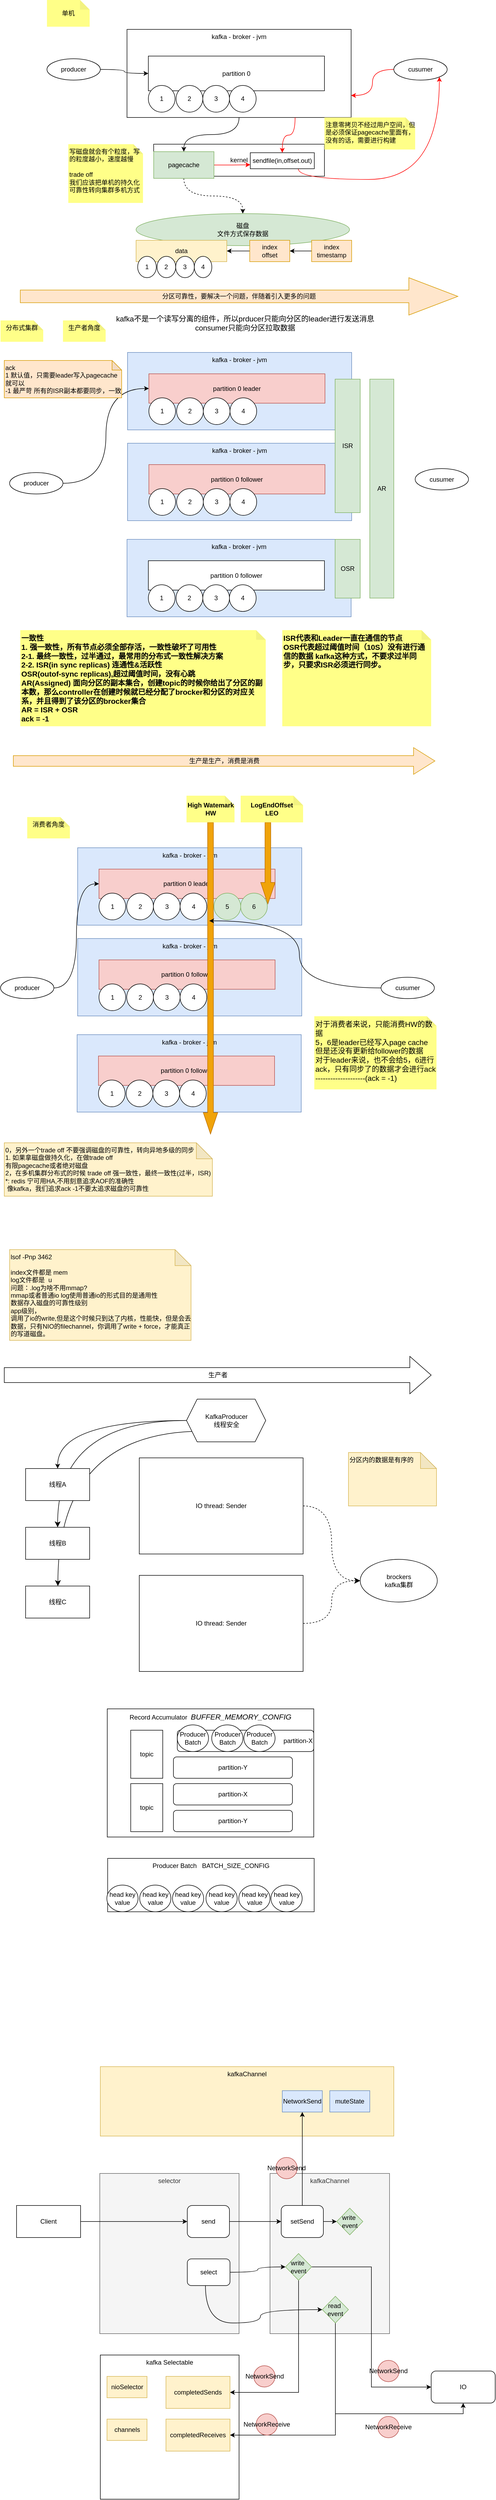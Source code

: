 <mxfile version="24.5.5" type="github">
  <diagram name="第 1 页" id="PkiXDes5N5bRzUGDbgQO">
    <mxGraphModel dx="934" dy="494" grid="1" gridSize="10" guides="1" tooltips="1" connect="1" arrows="1" fold="1" page="1" pageScale="1" pageWidth="827" pageHeight="1169" math="0" shadow="0">
      <root>
        <mxCell id="0" />
        <mxCell id="1" parent="0" />
        <mxCell id="vwyWo56KM6DLtkNVk9hy-18" value="kafka Selectable" style="rounded=0;whiteSpace=wrap;html=1;align=center;verticalAlign=top;horizontal=1;" vertex="1" parent="1">
          <mxGeometry x="200" y="4450" width="260" height="270" as="geometry" />
        </mxCell>
        <mxCell id="vwyWo56KM6DLtkNVk9hy-11" value="kafkaChannel" style="rounded=0;whiteSpace=wrap;html=1;fillColor=#f5f5f5;fontColor=#333333;strokeColor=#666666;verticalAlign=top;" vertex="1" parent="1">
          <mxGeometry x="518" y="4110" width="224" height="300" as="geometry" />
        </mxCell>
        <mxCell id="vwyWo56KM6DLtkNVk9hy-10" value="selector" style="rounded=0;whiteSpace=wrap;html=1;align=center;verticalAlign=top;fillColor=#f5f5f5;fontColor=#333333;strokeColor=#666666;" vertex="1" parent="1">
          <mxGeometry x="199" y="4110" width="261" height="300" as="geometry" />
        </mxCell>
        <mxCell id="Z7uTY06q8HQg-axiRB6t-1" value="单机" style="shape=note;whiteSpace=wrap;html=1;backgroundOutline=1;darkOpacity=0.05;fillColor=#ffff88;strokeColor=none;horizontal=1;align=center;verticalAlign=middle;size=18;" parent="1" vertex="1">
          <mxGeometry x="100" y="40" width="80" height="50" as="geometry" />
        </mxCell>
        <mxCell id="Z7uTY06q8HQg-axiRB6t-2" value="producer" style="ellipse;whiteSpace=wrap;html=1;" parent="1" vertex="1">
          <mxGeometry x="100" y="150" width="100" height="40" as="geometry" />
        </mxCell>
        <mxCell id="Z7uTY06q8HQg-axiRB6t-3" value="kafka - broker - jvm" style="rounded=0;whiteSpace=wrap;html=1;align=center;verticalAlign=top;" parent="1" vertex="1">
          <mxGeometry x="250" y="95" width="420" height="165" as="geometry" />
        </mxCell>
        <mxCell id="Z7uTY06q8HQg-axiRB6t-4" value="partition 0" style="rounded=0;whiteSpace=wrap;html=1;align=center;verticalAlign=middle;" parent="1" vertex="1">
          <mxGeometry x="290" y="145" width="330" height="65" as="geometry" />
        </mxCell>
        <mxCell id="Z7uTY06q8HQg-axiRB6t-35" style="edgeStyle=orthogonalEdgeStyle;curved=1;rounded=0;orthogonalLoop=1;jettySize=auto;html=1;entryX=1;entryY=0.75;entryDx=0;entryDy=0;strokeColor=#FF0000;" parent="1" source="Z7uTY06q8HQg-axiRB6t-5" target="Z7uTY06q8HQg-axiRB6t-3" edge="1">
          <mxGeometry relative="1" as="geometry" />
        </mxCell>
        <mxCell id="Z7uTY06q8HQg-axiRB6t-5" value="cusumer" style="ellipse;whiteSpace=wrap;html=1;" parent="1" vertex="1">
          <mxGeometry x="750" y="150" width="100" height="40" as="geometry" />
        </mxCell>
        <mxCell id="Z7uTY06q8HQg-axiRB6t-7" value="kernel" style="rounded=0;whiteSpace=wrap;html=1;align=center;verticalAlign=middle;" parent="1" vertex="1">
          <mxGeometry x="300" y="310" width="320" height="60" as="geometry" />
        </mxCell>
        <mxCell id="Z7uTY06q8HQg-axiRB6t-8" value="1" style="ellipse;whiteSpace=wrap;html=1;" parent="1" vertex="1">
          <mxGeometry x="290" y="200" width="50" height="50" as="geometry" />
        </mxCell>
        <mxCell id="Z7uTY06q8HQg-axiRB6t-9" value="2" style="ellipse;whiteSpace=wrap;html=1;" parent="1" vertex="1">
          <mxGeometry x="342" y="200" width="50" height="50" as="geometry" />
        </mxCell>
        <mxCell id="Z7uTY06q8HQg-axiRB6t-10" value="3" style="ellipse;whiteSpace=wrap;html=1;" parent="1" vertex="1">
          <mxGeometry x="392" y="200" width="50" height="50" as="geometry" />
        </mxCell>
        <mxCell id="Z7uTY06q8HQg-axiRB6t-11" value="4" style="ellipse;whiteSpace=wrap;html=1;" parent="1" vertex="1">
          <mxGeometry x="442" y="200" width="50" height="50" as="geometry" />
        </mxCell>
        <mxCell id="Z7uTY06q8HQg-axiRB6t-16" style="edgeStyle=orthogonalEdgeStyle;curved=1;rounded=0;orthogonalLoop=1;jettySize=auto;html=1;entryX=0.5;entryY=0;entryDx=0;entryDy=0;strokeColor=none;dashed=1;" parent="1" source="Z7uTY06q8HQg-axiRB6t-12" target="Z7uTY06q8HQg-axiRB6t-15" edge="1">
          <mxGeometry relative="1" as="geometry" />
        </mxCell>
        <mxCell id="Z7uTY06q8HQg-axiRB6t-18" style="edgeStyle=orthogonalEdgeStyle;curved=1;rounded=0;orthogonalLoop=1;jettySize=auto;html=1;entryX=0.5;entryY=0;entryDx=0;entryDy=0;dashed=1;" parent="1" source="Z7uTY06q8HQg-axiRB6t-12" target="Z7uTY06q8HQg-axiRB6t-15" edge="1">
          <mxGeometry relative="1" as="geometry" />
        </mxCell>
        <mxCell id="Z7uTY06q8HQg-axiRB6t-33" style="edgeStyle=orthogonalEdgeStyle;curved=0;rounded=1;orthogonalLoop=1;jettySize=auto;html=1;entryX=0;entryY=0.75;entryDx=0;entryDy=0;strokeColor=#FF0000;" parent="1" source="Z7uTY06q8HQg-axiRB6t-12" target="Z7uTY06q8HQg-axiRB6t-32" edge="1">
          <mxGeometry relative="1" as="geometry" />
        </mxCell>
        <mxCell id="Z7uTY06q8HQg-axiRB6t-12" value="pagecache" style="rounded=0;whiteSpace=wrap;html=1;align=center;verticalAlign=middle;fillColor=#d5e8d4;strokeColor=#82b366;" parent="1" vertex="1">
          <mxGeometry x="300" y="324" width="113" height="50" as="geometry" />
        </mxCell>
        <mxCell id="Z7uTY06q8HQg-axiRB6t-13" style="edgeStyle=orthogonalEdgeStyle;rounded=0;orthogonalLoop=1;jettySize=auto;html=1;curved=1;" parent="1" source="Z7uTY06q8HQg-axiRB6t-2" target="Z7uTY06q8HQg-axiRB6t-4" edge="1">
          <mxGeometry relative="1" as="geometry" />
        </mxCell>
        <mxCell id="Z7uTY06q8HQg-axiRB6t-15" value="磁盘&lt;div&gt;文件方式保存数据&lt;/div&gt;" style="ellipse;whiteSpace=wrap;html=1;fillColor=#d5e8d4;strokeColor=#82b366;" parent="1" vertex="1">
          <mxGeometry x="267" y="440" width="400" height="60" as="geometry" />
        </mxCell>
        <mxCell id="Z7uTY06q8HQg-axiRB6t-17" value="写磁盘就会有个粒度，写的粒度越小，速度越慢&lt;div&gt;&lt;br&gt;&lt;/div&gt;&lt;div&gt;trade off&lt;/div&gt;&lt;div&gt;我们应该把单机的持久化可靠性转向集群多机方式&lt;/div&gt;" style="shape=note;whiteSpace=wrap;html=1;backgroundOutline=1;darkOpacity=0.05;fillColor=#ffff88;strokeColor=none;horizontal=1;align=left;verticalAlign=top;size=18;" parent="1" vertex="1">
          <mxGeometry x="140" y="310" width="140" height="110" as="geometry" />
        </mxCell>
        <mxCell id="Z7uTY06q8HQg-axiRB6t-19" value="data" style="rounded=0;whiteSpace=wrap;html=1;align=center;verticalAlign=middle;fillColor=#fff2cc;strokeColor=#d6b656;" parent="1" vertex="1">
          <mxGeometry x="267" y="490" width="170" height="40" as="geometry" />
        </mxCell>
        <mxCell id="Z7uTY06q8HQg-axiRB6t-24" value="" style="group" parent="1" vertex="1" connectable="0">
          <mxGeometry x="270" y="520" width="139" height="40" as="geometry" />
        </mxCell>
        <mxCell id="Z7uTY06q8HQg-axiRB6t-20" value="1" style="ellipse;whiteSpace=wrap;html=1;" parent="Z7uTY06q8HQg-axiRB6t-24" vertex="1">
          <mxGeometry width="34.925" height="40" as="geometry" />
        </mxCell>
        <mxCell id="Z7uTY06q8HQg-axiRB6t-21" value="2" style="ellipse;whiteSpace=wrap;html=1;" parent="Z7uTY06q8HQg-axiRB6t-24" vertex="1">
          <mxGeometry x="36.322" width="34.925" height="40" as="geometry" />
        </mxCell>
        <mxCell id="Z7uTY06q8HQg-axiRB6t-22" value="3" style="ellipse;whiteSpace=wrap;html=1;" parent="Z7uTY06q8HQg-axiRB6t-24" vertex="1">
          <mxGeometry x="71.246" width="34.925" height="40" as="geometry" />
        </mxCell>
        <mxCell id="Z7uTY06q8HQg-axiRB6t-23" value="4" style="ellipse;whiteSpace=wrap;html=1;" parent="Z7uTY06q8HQg-axiRB6t-24" vertex="1">
          <mxGeometry x="106.171" width="32.829" height="40" as="geometry" />
        </mxCell>
        <mxCell id="Z7uTY06q8HQg-axiRB6t-26" style="edgeStyle=orthogonalEdgeStyle;curved=1;rounded=0;orthogonalLoop=1;jettySize=auto;html=1;entryX=1;entryY=0.5;entryDx=0;entryDy=0;" parent="1" source="Z7uTY06q8HQg-axiRB6t-25" target="Z7uTY06q8HQg-axiRB6t-19" edge="1">
          <mxGeometry relative="1" as="geometry" />
        </mxCell>
        <mxCell id="Z7uTY06q8HQg-axiRB6t-25" value="index&lt;div&gt;offset&lt;/div&gt;" style="rounded=0;whiteSpace=wrap;html=1;align=center;verticalAlign=middle;fillColor=#ffe6cc;strokeColor=#d79b00;" parent="1" vertex="1">
          <mxGeometry x="480" y="490" width="75" height="40" as="geometry" />
        </mxCell>
        <mxCell id="Z7uTY06q8HQg-axiRB6t-28" value="" style="edgeStyle=orthogonalEdgeStyle;curved=1;rounded=0;orthogonalLoop=1;jettySize=auto;html=1;" parent="1" source="Z7uTY06q8HQg-axiRB6t-27" target="Z7uTY06q8HQg-axiRB6t-25" edge="1">
          <mxGeometry relative="1" as="geometry" />
        </mxCell>
        <mxCell id="Z7uTY06q8HQg-axiRB6t-27" value="index&lt;div&gt;timestamp&lt;/div&gt;" style="rounded=0;whiteSpace=wrap;html=1;align=center;verticalAlign=middle;fillColor=#ffe6cc;strokeColor=#d79b00;" parent="1" vertex="1">
          <mxGeometry x="596" y="490" width="75" height="40" as="geometry" />
        </mxCell>
        <mxCell id="Z7uTY06q8HQg-axiRB6t-34" style="edgeStyle=orthogonalEdgeStyle;curved=1;rounded=0;orthogonalLoop=1;jettySize=auto;html=1;entryX=1;entryY=1;entryDx=0;entryDy=0;exitX=0.75;exitY=1;exitDx=0;exitDy=0;strokeColor=#FF0000;strokeWidth=1;" parent="1" source="Z7uTY06q8HQg-axiRB6t-32" target="Z7uTY06q8HQg-axiRB6t-5" edge="1">
          <mxGeometry relative="1" as="geometry">
            <mxPoint x="610" y="405.86" as="sourcePoint" />
            <mxPoint x="844.355" y="235.002" as="targetPoint" />
          </mxGeometry>
        </mxCell>
        <mxCell id="Z7uTY06q8HQg-axiRB6t-32" value="sendfile(in,offset.out)" style="rounded=0;whiteSpace=wrap;html=1;" parent="1" vertex="1">
          <mxGeometry x="481" y="326" width="120" height="30" as="geometry" />
        </mxCell>
        <mxCell id="Z7uTY06q8HQg-axiRB6t-14" style="edgeStyle=orthogonalEdgeStyle;curved=1;rounded=0;orthogonalLoop=1;jettySize=auto;html=1;entryX=0.5;entryY=0;entryDx=0;entryDy=0;" parent="1" source="Z7uTY06q8HQg-axiRB6t-3" target="Z7uTY06q8HQg-axiRB6t-12" edge="1">
          <mxGeometry relative="1" as="geometry" />
        </mxCell>
        <mxCell id="Z7uTY06q8HQg-axiRB6t-36" style="edgeStyle=orthogonalEdgeStyle;curved=1;rounded=0;orthogonalLoop=1;jettySize=auto;html=1;exitX=0.75;exitY=1;exitDx=0;exitDy=0;entryX=0.5;entryY=0;entryDx=0;entryDy=0;strokeColor=#FF0000;" parent="1" source="Z7uTY06q8HQg-axiRB6t-3" target="Z7uTY06q8HQg-axiRB6t-32" edge="1">
          <mxGeometry relative="1" as="geometry" />
        </mxCell>
        <mxCell id="Z7uTY06q8HQg-axiRB6t-37" value="注意零拷贝不经过用户空间，但是必须保证pagecache里面有，没有的话，需要进行构建" style="shape=note;whiteSpace=wrap;html=1;backgroundOutline=1;darkOpacity=0.05;fillColor=#ffff88;strokeColor=none;horizontal=1;align=left;verticalAlign=top;size=18;" parent="1" vertex="1">
          <mxGeometry x="620" y="260" width="170" height="60" as="geometry" />
        </mxCell>
        <mxCell id="Z7uTY06q8HQg-axiRB6t-42" value="分区可靠性，要解决一个问题，伴随着引入更多的问题" style="shape=singleArrow;whiteSpace=wrap;html=1;arrowWidth=0.339;arrowSize=0.112;fillColor=#ffe6cc;strokeColor=#d79b00;" parent="1" vertex="1">
          <mxGeometry x="50" y="560" width="820" height="70" as="geometry" />
        </mxCell>
        <mxCell id="Z7uTY06q8HQg-axiRB6t-43" value="producer" style="ellipse;whiteSpace=wrap;html=1;" parent="1" vertex="1">
          <mxGeometry x="30" y="925" width="100" height="40" as="geometry" />
        </mxCell>
        <mxCell id="Z7uTY06q8HQg-axiRB6t-44" value="kafka - broker - jvm" style="rounded=0;whiteSpace=wrap;html=1;align=center;verticalAlign=top;fillColor=#dae8fc;strokeColor=#6c8ebf;" parent="1" vertex="1">
          <mxGeometry x="251" y="700" width="420" height="145" as="geometry" />
        </mxCell>
        <mxCell id="Z7uTY06q8HQg-axiRB6t-45" value="partition 0 leader" style="rounded=0;whiteSpace=wrap;html=1;align=center;verticalAlign=middle;fillColor=#f8cecc;strokeColor=#b85450;" parent="1" vertex="1">
          <mxGeometry x="291" y="740" width="330" height="55" as="geometry" />
        </mxCell>
        <mxCell id="Z7uTY06q8HQg-axiRB6t-46" value="1" style="ellipse;whiteSpace=wrap;html=1;" parent="1" vertex="1">
          <mxGeometry x="291" y="785" width="50" height="50" as="geometry" />
        </mxCell>
        <mxCell id="Z7uTY06q8HQg-axiRB6t-47" value="2" style="ellipse;whiteSpace=wrap;html=1;" parent="1" vertex="1">
          <mxGeometry x="343" y="785" width="50" height="50" as="geometry" />
        </mxCell>
        <mxCell id="Z7uTY06q8HQg-axiRB6t-48" value="3" style="ellipse;whiteSpace=wrap;html=1;" parent="1" vertex="1">
          <mxGeometry x="393" y="785" width="50" height="50" as="geometry" />
        </mxCell>
        <mxCell id="Z7uTY06q8HQg-axiRB6t-49" value="4" style="ellipse;whiteSpace=wrap;html=1;" parent="1" vertex="1">
          <mxGeometry x="443" y="785" width="50" height="50" as="geometry" />
        </mxCell>
        <mxCell id="Z7uTY06q8HQg-axiRB6t-50" value="生产者角度" style="shape=note;whiteSpace=wrap;html=1;backgroundOutline=1;darkOpacity=0.05;fillColor=#ffff88;strokeColor=none;horizontal=1;align=center;verticalAlign=top;size=18;" parent="1" vertex="1">
          <mxGeometry x="130" y="640" width="80" height="40" as="geometry" />
        </mxCell>
        <mxCell id="Z7uTY06q8HQg-axiRB6t-51" value="kafka不是一个读写分离的组件，所以prducer只能向分区的leader进行发送消息&lt;div&gt;consumer只能向分区拉取数据&lt;/div&gt;" style="text;html=1;align=center;verticalAlign=middle;resizable=0;points=[];autosize=1;strokeColor=none;fillColor=none;fontSize=14;" parent="1" vertex="1">
          <mxGeometry x="216" y="620" width="510" height="50" as="geometry" />
        </mxCell>
        <mxCell id="Z7uTY06q8HQg-axiRB6t-52" style="edgeStyle=orthogonalEdgeStyle;curved=1;rounded=0;orthogonalLoop=1;jettySize=auto;html=1;entryX=0;entryY=0.5;entryDx=0;entryDy=0;" parent="1" source="Z7uTY06q8HQg-axiRB6t-43" target="Z7uTY06q8HQg-axiRB6t-45" edge="1">
          <mxGeometry relative="1" as="geometry" />
        </mxCell>
        <mxCell id="Z7uTY06q8HQg-axiRB6t-53" value="kafka - broker - jvm" style="rounded=0;whiteSpace=wrap;html=1;align=center;verticalAlign=top;fillColor=#dae8fc;strokeColor=#6c8ebf;" parent="1" vertex="1">
          <mxGeometry x="251" y="870" width="420" height="145" as="geometry" />
        </mxCell>
        <mxCell id="Z7uTY06q8HQg-axiRB6t-54" value="partition 0 follower" style="rounded=0;whiteSpace=wrap;html=1;align=center;verticalAlign=middle;fillColor=#f8cecc;strokeColor=#b85450;" parent="1" vertex="1">
          <mxGeometry x="291" y="910" width="330" height="55" as="geometry" />
        </mxCell>
        <mxCell id="Z7uTY06q8HQg-axiRB6t-55" value="1" style="ellipse;whiteSpace=wrap;html=1;" parent="1" vertex="1">
          <mxGeometry x="291" y="955" width="50" height="50" as="geometry" />
        </mxCell>
        <mxCell id="Z7uTY06q8HQg-axiRB6t-56" value="2" style="ellipse;whiteSpace=wrap;html=1;" parent="1" vertex="1">
          <mxGeometry x="343" y="955" width="50" height="50" as="geometry" />
        </mxCell>
        <mxCell id="Z7uTY06q8HQg-axiRB6t-57" value="3" style="ellipse;whiteSpace=wrap;html=1;" parent="1" vertex="1">
          <mxGeometry x="393" y="955" width="50" height="50" as="geometry" />
        </mxCell>
        <mxCell id="Z7uTY06q8HQg-axiRB6t-58" value="4" style="ellipse;whiteSpace=wrap;html=1;" parent="1" vertex="1">
          <mxGeometry x="443" y="955" width="50" height="50" as="geometry" />
        </mxCell>
        <mxCell id="Z7uTY06q8HQg-axiRB6t-59" value="kafka - broker - jvm" style="rounded=0;whiteSpace=wrap;html=1;align=center;verticalAlign=top;fillColor=#dae8fc;strokeColor=#6c8ebf;" parent="1" vertex="1">
          <mxGeometry x="250" y="1050" width="420" height="145" as="geometry" />
        </mxCell>
        <mxCell id="Z7uTY06q8HQg-axiRB6t-60" value="partition 0 follower" style="rounded=0;whiteSpace=wrap;html=1;align=center;verticalAlign=middle;" parent="1" vertex="1">
          <mxGeometry x="290" y="1090" width="330" height="55" as="geometry" />
        </mxCell>
        <mxCell id="Z7uTY06q8HQg-axiRB6t-61" value="1" style="ellipse;whiteSpace=wrap;html=1;" parent="1" vertex="1">
          <mxGeometry x="290" y="1135" width="50" height="50" as="geometry" />
        </mxCell>
        <mxCell id="Z7uTY06q8HQg-axiRB6t-62" value="2" style="ellipse;whiteSpace=wrap;html=1;" parent="1" vertex="1">
          <mxGeometry x="342" y="1135" width="50" height="50" as="geometry" />
        </mxCell>
        <mxCell id="Z7uTY06q8HQg-axiRB6t-63" value="3" style="ellipse;whiteSpace=wrap;html=1;" parent="1" vertex="1">
          <mxGeometry x="392" y="1135" width="50" height="50" as="geometry" />
        </mxCell>
        <mxCell id="Z7uTY06q8HQg-axiRB6t-64" value="4" style="ellipse;whiteSpace=wrap;html=1;" parent="1" vertex="1">
          <mxGeometry x="442" y="1135" width="50" height="50" as="geometry" />
        </mxCell>
        <mxCell id="Z7uTY06q8HQg-axiRB6t-65" value="cusumer" style="ellipse;whiteSpace=wrap;html=1;" parent="1" vertex="1">
          <mxGeometry x="790" y="917.5" width="100" height="40" as="geometry" />
        </mxCell>
        <mxCell id="Z7uTY06q8HQg-axiRB6t-66" value="一致性&lt;div style=&quot;font-size: 14px;&quot;&gt;1. 强一致性，所有节点必须全部存活，&lt;span style=&quot;background-color: initial; font-size: 14px;&quot;&gt;一致性破坏了可用性&lt;/span&gt;&lt;/div&gt;&lt;div style=&quot;font-size: 14px;&quot;&gt;2-1. 最终一致性，过半通过，最常用的分布式一致性解决方案&lt;/div&gt;&lt;div style=&quot;font-size: 14px;&quot;&gt;2-2. ISR(in sync replicas) 连通性&amp;amp;活跃性&lt;/div&gt;&lt;div style=&quot;font-size: 14px;&quot;&gt;OSR(outof-sync replicas),超过阈值时间，没有心跳&lt;/div&gt;&lt;div style=&quot;font-size: 14px;&quot;&gt;AR(Assigned) 面向分区的副本集合，创建topic的时候你给出了分区的副本数，那么controller在创建时候就已经分配了brocker和分区的对应关系，并且得到了该分区的brocker集合&lt;/div&gt;&lt;div style=&quot;font-size: 14px;&quot;&gt;AR = ISR + OSR&lt;/div&gt;&lt;div style=&quot;font-size: 14px;&quot;&gt;ack = -1&lt;/div&gt;" style="shape=note;whiteSpace=wrap;html=1;backgroundOutline=1;darkOpacity=0.05;fillColor=#ffff88;strokeColor=none;horizontal=1;align=left;verticalAlign=top;size=18;fontStyle=1;fontSize=14;" parent="1" vertex="1">
          <mxGeometry x="50" y="1220" width="460" height="180" as="geometry" />
        </mxCell>
        <mxCell id="Z7uTY06q8HQg-axiRB6t-67" value="ack&amp;nbsp;&lt;div&gt;1 默认值，只需要leader写入pagecache就可以&lt;/div&gt;&lt;div&gt;-1 最严苛 所有的ISR副本都要同步，一致&lt;/div&gt;" style="shape=note;whiteSpace=wrap;html=1;backgroundOutline=1;darkOpacity=0.05;fillColor=#ffe6cc;strokeColor=#d79b00;horizontal=1;align=left;verticalAlign=top;size=18;" parent="1" vertex="1">
          <mxGeometry x="20" y="715" width="220" height="70" as="geometry" />
        </mxCell>
        <mxCell id="034WyvBDw2LTuWk4lug2-1" value="ISR代表和Leader一直在通信的节点&lt;div&gt;OSR代表超过阈值时间（10S）没有进行通信的数据 kafka这种方式，不要求过半同步，只要求ISR必须进行同步。&lt;/div&gt;" style="shape=note;whiteSpace=wrap;html=1;backgroundOutline=1;darkOpacity=0.05;fillColor=#ffff88;strokeColor=none;horizontal=1;align=left;verticalAlign=top;size=18;fontSize=14;fontStyle=1" parent="1" vertex="1">
          <mxGeometry x="541" y="1220" width="279" height="180" as="geometry" />
        </mxCell>
        <mxCell id="034WyvBDw2LTuWk4lug2-2" value="producer" style="ellipse;whiteSpace=wrap;html=1;" parent="1" vertex="1">
          <mxGeometry x="13" y="1870" width="100" height="40" as="geometry" />
        </mxCell>
        <mxCell id="034WyvBDw2LTuWk4lug2-3" value="kafka - broker - jvm" style="rounded=0;whiteSpace=wrap;html=1;align=center;verticalAlign=top;fillColor=#dae8fc;strokeColor=#6c8ebf;" parent="1" vertex="1">
          <mxGeometry x="157.5" y="1627.5" width="420" height="145" as="geometry" />
        </mxCell>
        <mxCell id="034WyvBDw2LTuWk4lug2-4" value="partition 0 leader" style="rounded=0;whiteSpace=wrap;html=1;align=center;verticalAlign=middle;fillColor=#f8cecc;strokeColor=#b85450;" parent="1" vertex="1">
          <mxGeometry x="197.5" y="1667.5" width="330" height="55" as="geometry" />
        </mxCell>
        <mxCell id="034WyvBDw2LTuWk4lug2-5" value="1" style="ellipse;whiteSpace=wrap;html=1;" parent="1" vertex="1">
          <mxGeometry x="197.5" y="1712.5" width="50" height="50" as="geometry" />
        </mxCell>
        <mxCell id="034WyvBDw2LTuWk4lug2-6" value="2" style="ellipse;whiteSpace=wrap;html=1;" parent="1" vertex="1">
          <mxGeometry x="249.5" y="1712.5" width="50" height="50" as="geometry" />
        </mxCell>
        <mxCell id="034WyvBDw2LTuWk4lug2-7" value="3" style="ellipse;whiteSpace=wrap;html=1;" parent="1" vertex="1">
          <mxGeometry x="299.5" y="1712.5" width="50" height="50" as="geometry" />
        </mxCell>
        <mxCell id="034WyvBDw2LTuWk4lug2-8" value="4" style="ellipse;whiteSpace=wrap;html=1;" parent="1" vertex="1">
          <mxGeometry x="349.5" y="1712.5" width="50" height="50" as="geometry" />
        </mxCell>
        <mxCell id="034WyvBDw2LTuWk4lug2-9" value="消费者角度" style="shape=note;whiteSpace=wrap;html=1;backgroundOutline=1;darkOpacity=0.05;fillColor=#ffff88;strokeColor=none;horizontal=1;align=center;verticalAlign=top;size=18;" parent="1" vertex="1">
          <mxGeometry x="63" y="1570" width="80" height="40" as="geometry" />
        </mxCell>
        <mxCell id="034WyvBDw2LTuWk4lug2-10" style="edgeStyle=orthogonalEdgeStyle;curved=1;rounded=0;orthogonalLoop=1;jettySize=auto;html=1;entryX=0;entryY=0.5;entryDx=0;entryDy=0;" parent="1" source="034WyvBDw2LTuWk4lug2-2" target="034WyvBDw2LTuWk4lug2-4" edge="1">
          <mxGeometry relative="1" as="geometry" />
        </mxCell>
        <mxCell id="034WyvBDw2LTuWk4lug2-11" value="kafka - broker - jvm" style="rounded=0;whiteSpace=wrap;html=1;align=center;verticalAlign=top;fillColor=#dae8fc;strokeColor=#6c8ebf;" parent="1" vertex="1">
          <mxGeometry x="157.5" y="1797.5" width="420" height="145" as="geometry" />
        </mxCell>
        <mxCell id="034WyvBDw2LTuWk4lug2-12" value="partition 0 follower" style="rounded=0;whiteSpace=wrap;html=1;align=center;verticalAlign=middle;fillColor=#f8cecc;strokeColor=#b85450;" parent="1" vertex="1">
          <mxGeometry x="197.5" y="1837.5" width="330" height="55" as="geometry" />
        </mxCell>
        <mxCell id="034WyvBDw2LTuWk4lug2-13" value="1" style="ellipse;whiteSpace=wrap;html=1;" parent="1" vertex="1">
          <mxGeometry x="197.5" y="1882.5" width="50" height="50" as="geometry" />
        </mxCell>
        <mxCell id="034WyvBDw2LTuWk4lug2-14" value="2" style="ellipse;whiteSpace=wrap;html=1;" parent="1" vertex="1">
          <mxGeometry x="249.5" y="1882.5" width="50" height="50" as="geometry" />
        </mxCell>
        <mxCell id="034WyvBDw2LTuWk4lug2-15" value="3" style="ellipse;whiteSpace=wrap;html=1;" parent="1" vertex="1">
          <mxGeometry x="299.5" y="1882.5" width="50" height="50" as="geometry" />
        </mxCell>
        <mxCell id="034WyvBDw2LTuWk4lug2-16" value="4" style="ellipse;whiteSpace=wrap;html=1;" parent="1" vertex="1">
          <mxGeometry x="349.5" y="1882.5" width="50" height="50" as="geometry" />
        </mxCell>
        <mxCell id="034WyvBDw2LTuWk4lug2-17" value="kafka - broker - jvm" style="rounded=0;whiteSpace=wrap;html=1;align=center;verticalAlign=top;fillColor=#dae8fc;strokeColor=#6c8ebf;" parent="1" vertex="1">
          <mxGeometry x="156.5" y="1977.5" width="420" height="145" as="geometry" />
        </mxCell>
        <mxCell id="034WyvBDw2LTuWk4lug2-18" value="partition 0 follower" style="rounded=0;whiteSpace=wrap;html=1;align=center;verticalAlign=middle;fillColor=#f8cecc;strokeColor=#b85450;" parent="1" vertex="1">
          <mxGeometry x="196.5" y="2017.5" width="330" height="55" as="geometry" />
        </mxCell>
        <mxCell id="034WyvBDw2LTuWk4lug2-19" value="1" style="ellipse;whiteSpace=wrap;html=1;" parent="1" vertex="1">
          <mxGeometry x="196.5" y="2062.5" width="50" height="50" as="geometry" />
        </mxCell>
        <mxCell id="034WyvBDw2LTuWk4lug2-20" value="2" style="ellipse;whiteSpace=wrap;html=1;" parent="1" vertex="1">
          <mxGeometry x="248.5" y="2062.5" width="50" height="50" as="geometry" />
        </mxCell>
        <mxCell id="034WyvBDw2LTuWk4lug2-21" value="3" style="ellipse;whiteSpace=wrap;html=1;" parent="1" vertex="1">
          <mxGeometry x="298.5" y="2062.5" width="50" height="50" as="geometry" />
        </mxCell>
        <mxCell id="034WyvBDw2LTuWk4lug2-22" value="4" style="ellipse;whiteSpace=wrap;html=1;" parent="1" vertex="1">
          <mxGeometry x="348.5" y="2062.5" width="50" height="50" as="geometry" />
        </mxCell>
        <mxCell id="034WyvBDw2LTuWk4lug2-23" value="cusumer" style="ellipse;whiteSpace=wrap;html=1;" parent="1" vertex="1">
          <mxGeometry x="726" y="1870" width="100" height="40" as="geometry" />
        </mxCell>
        <mxCell id="034WyvBDw2LTuWk4lug2-25" value="AR" style="rounded=0;whiteSpace=wrap;html=1;align=center;verticalAlign=middle;fillColor=#d5e8d4;strokeColor=#82b366;" parent="1" vertex="1">
          <mxGeometry x="705" y="750" width="45" height="410" as="geometry" />
        </mxCell>
        <mxCell id="034WyvBDw2LTuWk4lug2-26" value="ISR" style="rounded=0;whiteSpace=wrap;html=1;align=center;verticalAlign=middle;fillColor=#d5e8d4;strokeColor=#82b366;" parent="1" vertex="1">
          <mxGeometry x="640" y="750" width="47" height="250" as="geometry" />
        </mxCell>
        <mxCell id="034WyvBDw2LTuWk4lug2-27" value="OSR" style="rounded=0;whiteSpace=wrap;html=1;align=center;verticalAlign=middle;fillColor=#d5e8d4;strokeColor=#82b366;" parent="1" vertex="1">
          <mxGeometry x="640" y="1050" width="47" height="110" as="geometry" />
        </mxCell>
        <mxCell id="034WyvBDw2LTuWk4lug2-28" value="分布式集群" style="shape=note;whiteSpace=wrap;html=1;backgroundOutline=1;darkOpacity=0.05;fillColor=#ffff88;strokeColor=none;horizontal=1;align=center;verticalAlign=top;size=18;" parent="1" vertex="1">
          <mxGeometry x="13" y="640" width="80" height="40" as="geometry" />
        </mxCell>
        <mxCell id="034WyvBDw2LTuWk4lug2-29" value="" style="html=1;shadow=0;dashed=0;align=center;verticalAlign=middle;shape=mxgraph.arrows2.arrow;dy=0.6;dx=40;direction=south;notch=0;fillColor=#f0a30a;fontColor=#000000;strokeColor=#BD7000;" parent="1" vertex="1">
          <mxGeometry x="393" y="1580" width="27" height="583.5" as="geometry" />
        </mxCell>
        <mxCell id="034WyvBDw2LTuWk4lug2-30" value="5" style="ellipse;whiteSpace=wrap;html=1;fillColor=#d5e8d4;strokeColor=#82b366;" parent="1" vertex="1">
          <mxGeometry x="413" y="1712.5" width="50" height="50" as="geometry" />
        </mxCell>
        <mxCell id="034WyvBDw2LTuWk4lug2-31" value="6" style="ellipse;whiteSpace=wrap;html=1;fillColor=#d5e8d4;strokeColor=#82b366;" parent="1" vertex="1">
          <mxGeometry x="463" y="1712.5" width="50" height="50" as="geometry" />
        </mxCell>
        <mxCell id="034WyvBDw2LTuWk4lug2-33" value="" style="html=1;shadow=0;dashed=0;align=center;verticalAlign=middle;shape=mxgraph.arrows2.arrow;dy=0.6;dx=40;direction=south;notch=0;fillColor=#f0a30a;fontColor=#000000;strokeColor=#BD7000;" parent="1" vertex="1">
          <mxGeometry x="500.5" y="1580" width="27" height="152.5" as="geometry" />
        </mxCell>
        <mxCell id="034WyvBDw2LTuWk4lug2-36" style="edgeStyle=orthogonalEdgeStyle;rounded=0;orthogonalLoop=1;jettySize=auto;html=1;entryX=0.316;entryY=0.588;entryDx=0;entryDy=0;entryPerimeter=0;curved=1;" parent="1" source="034WyvBDw2LTuWk4lug2-23" target="034WyvBDw2LTuWk4lug2-29" edge="1">
          <mxGeometry relative="1" as="geometry" />
        </mxCell>
        <mxCell id="034WyvBDw2LTuWk4lug2-37" value="High Watemark&lt;div style=&quot;font-size: 12px;&quot;&gt;HW&lt;/div&gt;" style="shape=note;whiteSpace=wrap;html=1;backgroundOutline=1;darkOpacity=0.05;fillColor=#ffff88;strokeColor=none;horizontal=1;align=center;verticalAlign=middle;size=18;fontSize=12;fontStyle=1" parent="1" vertex="1">
          <mxGeometry x="361.5" y="1530" width="90" height="50" as="geometry" />
        </mxCell>
        <mxCell id="034WyvBDw2LTuWk4lug2-38" value="LogEndOffset&lt;div style=&quot;font-size: 12px;&quot;&gt;LEO&lt;/div&gt;" style="shape=note;whiteSpace=wrap;html=1;backgroundOutline=1;darkOpacity=0.05;fillColor=#ffff88;strokeColor=none;horizontal=1;align=center;verticalAlign=middle;size=18;fontSize=12;fontStyle=1" parent="1" vertex="1">
          <mxGeometry x="463" y="1530" width="117" height="50" as="geometry" />
        </mxCell>
        <mxCell id="034WyvBDw2LTuWk4lug2-40" value="对于消费者来说，只能消费HW的数据&lt;div&gt;5，6是leader已经写入page cache 但是还没有更新给follower的数据&lt;/div&gt;&lt;div&gt;对于leader来说，也不会给5，6进行ack，只有同步了的数据才会进行ack --------------------(ack = -1)&lt;/div&gt;" style="shape=note;whiteSpace=wrap;html=1;backgroundOutline=1;darkOpacity=0.05;fillColor=#ffff88;strokeColor=none;horizontal=1;align=left;verticalAlign=top;size=18;fontSize=14;" parent="1" vertex="1">
          <mxGeometry x="601" y="1943" width="229" height="137" as="geometry" />
        </mxCell>
        <mxCell id="034WyvBDw2LTuWk4lug2-41" value="生产是生产，消费是消费" style="html=1;shadow=0;dashed=0;align=center;verticalAlign=middle;shape=mxgraph.arrows2.arrow;dy=0.6;dx=40;notch=0;fillColor=#ffe6cc;strokeColor=#d79b00;" parent="1" vertex="1">
          <mxGeometry x="37" y="1440" width="790" height="50" as="geometry" />
        </mxCell>
        <mxCell id="034WyvBDw2LTuWk4lug2-42" value="0，另外一个trade off 不要强调磁盘的可靠性，转向异地多级的同步&lt;div&gt;1. 如果拿磁盘做持久化，在做trade off&lt;div&gt;有限pagecache或者绝对磁盘&lt;/div&gt;&lt;div&gt;2，在多机集群分布式的时候 trade off 强一致性，最终一致性(过半，ISR)&lt;/div&gt;&lt;div&gt;*: redis 宁可用HA,不用刻意追求AOF的准确性&lt;/div&gt;&lt;div&gt;&amp;nbsp;像kafka，我们追求ack -1不要太追求磁盘的可靠性&lt;/div&gt;&lt;/div&gt;" style="shape=note;whiteSpace=wrap;html=1;backgroundOutline=1;darkOpacity=0.05;fillColor=#fff2cc;strokeColor=#d6b656;horizontal=1;align=left;verticalAlign=top;" parent="1" vertex="1">
          <mxGeometry x="20" y="2180" width="390" height="100" as="geometry" />
        </mxCell>
        <mxCell id="034WyvBDw2LTuWk4lug2-43" value="lsof -Pnp 3462&lt;div&gt;&lt;br&gt;&lt;/div&gt;&lt;div&gt;index文件都是 mem&lt;/div&gt;&lt;div&gt;log文件都是&amp;nbsp; u&lt;/div&gt;&lt;div&gt;问题：.log为啥不用mmap?&lt;/div&gt;&lt;div&gt;mmap或者普通io log使用普通io的形式目的是通用性&lt;/div&gt;&lt;div&gt;数据存入磁盘的可靠性级别&lt;/div&gt;&lt;div&gt;app级别，&lt;/div&gt;&lt;div&gt;调用了io的write,但是这个时候只到达了内核，性能快，但是会丢数据，只有NIO的filechannel，你调用了write + force，才能真正的写道磁盘。&lt;/div&gt;" style="shape=note;whiteSpace=wrap;html=1;backgroundOutline=1;darkOpacity=0.05;fillColor=#fff2cc;strokeColor=#d6b656;horizontal=1;align=left;verticalAlign=top;" parent="1" vertex="1">
          <mxGeometry x="30" y="2380" width="340" height="170" as="geometry" />
        </mxCell>
        <mxCell id="v6fSQlxzGpSbIA0BIh1v-2" value="生产者" style="html=1;shadow=0;dashed=0;align=center;verticalAlign=middle;shape=mxgraph.arrows2.arrow;dy=0.6;dx=40;notch=0;" parent="1" vertex="1">
          <mxGeometry x="20" y="2580" width="800" height="70" as="geometry" />
        </mxCell>
        <mxCell id="v6fSQlxzGpSbIA0BIh1v-7" style="edgeStyle=orthogonalEdgeStyle;curved=1;rounded=0;orthogonalLoop=1;jettySize=auto;html=1;entryX=0.5;entryY=0;entryDx=0;entryDy=0;fontSize=12;" parent="1" source="v6fSQlxzGpSbIA0BIh1v-5" target="v6fSQlxzGpSbIA0BIh1v-4" edge="1">
          <mxGeometry relative="1" as="geometry" />
        </mxCell>
        <mxCell id="v6fSQlxzGpSbIA0BIh1v-10" style="edgeStyle=orthogonalEdgeStyle;curved=1;rounded=0;orthogonalLoop=1;jettySize=auto;html=1;entryX=0.5;entryY=0;entryDx=0;entryDy=0;fontSize=12;startSize=8;endSize=8;" parent="1" source="v6fSQlxzGpSbIA0BIh1v-5" target="v6fSQlxzGpSbIA0BIh1v-8" edge="1">
          <mxGeometry relative="1" as="geometry" />
        </mxCell>
        <mxCell id="v6fSQlxzGpSbIA0BIh1v-11" style="edgeStyle=orthogonalEdgeStyle;curved=1;rounded=0;orthogonalLoop=1;jettySize=auto;html=1;entryX=0.75;entryY=0;entryDx=0;entryDy=0;fontSize=12;startSize=8;endSize=8;exitX=0.5;exitY=1;exitDx=0;exitDy=0;" parent="1" edge="1">
          <mxGeometry relative="1" as="geometry">
            <mxPoint x="392" y="2720" as="sourcePoint" />
            <mxPoint x="120.5" y="3010" as="targetPoint" />
          </mxGeometry>
        </mxCell>
        <mxCell id="v6fSQlxzGpSbIA0BIh1v-5" value="KafkaProducer&lt;div&gt;线程安全&lt;/div&gt;" style="shape=hexagon;perimeter=hexagonPerimeter2;whiteSpace=wrap;html=1;fixedSize=1;" parent="1" vertex="1">
          <mxGeometry x="361.5" y="2660" width="148.5" height="80" as="geometry" />
        </mxCell>
        <mxCell id="v6fSQlxzGpSbIA0BIh1v-8" value="线程B" style="whiteSpace=wrap;html=1;" parent="1" vertex="1">
          <mxGeometry x="60" y="2900" width="120" height="60" as="geometry" />
        </mxCell>
        <mxCell id="v6fSQlxzGpSbIA0BIh1v-9" value="线程C" style="whiteSpace=wrap;html=1;" parent="1" vertex="1">
          <mxGeometry x="60" y="3010" width="120" height="60" as="geometry" />
        </mxCell>
        <mxCell id="v6fSQlxzGpSbIA0BIh1v-4" value="线程A" style="whiteSpace=wrap;html=1;" parent="1" vertex="1">
          <mxGeometry x="60" y="2790" width="120" height="60" as="geometry" />
        </mxCell>
        <mxCell id="v6fSQlxzGpSbIA0BIh1v-14" style="edgeStyle=orthogonalEdgeStyle;rounded=1;orthogonalLoop=1;jettySize=auto;html=1;entryX=0;entryY=0.5;entryDx=0;entryDy=0;fontSize=12;startSize=8;endSize=8;curved=1;dashed=1;" parent="1" source="v6fSQlxzGpSbIA0BIh1v-12" target="v6fSQlxzGpSbIA0BIh1v-13" edge="1">
          <mxGeometry relative="1" as="geometry" />
        </mxCell>
        <mxCell id="v6fSQlxzGpSbIA0BIh1v-12" value="IO thread: Sender" style="whiteSpace=wrap;html=1;" parent="1" vertex="1">
          <mxGeometry x="273" y="2770" width="307" height="180" as="geometry" />
        </mxCell>
        <mxCell id="v6fSQlxzGpSbIA0BIh1v-13" value="brockers&lt;div&gt;kafka集群&lt;/div&gt;" style="ellipse;whiteSpace=wrap;html=1;" parent="1" vertex="1">
          <mxGeometry x="687" y="2960" width="144.5" height="80" as="geometry" />
        </mxCell>
        <mxCell id="v6fSQlxzGpSbIA0BIh1v-16" style="edgeStyle=orthogonalEdgeStyle;curved=1;rounded=0;orthogonalLoop=1;jettySize=auto;html=1;entryX=0;entryY=0.5;entryDx=0;entryDy=0;fontSize=12;startSize=8;endSize=8;dashed=1;" parent="1" source="v6fSQlxzGpSbIA0BIh1v-15" target="v6fSQlxzGpSbIA0BIh1v-13" edge="1">
          <mxGeometry relative="1" as="geometry" />
        </mxCell>
        <mxCell id="v6fSQlxzGpSbIA0BIh1v-15" value="IO thread: Sender" style="whiteSpace=wrap;html=1;" parent="1" vertex="1">
          <mxGeometry x="273" y="2990" width="307" height="180" as="geometry" />
        </mxCell>
        <mxCell id="v6fSQlxzGpSbIA0BIh1v-17" value="分区内的数据是有序的" style="shape=note;whiteSpace=wrap;html=1;backgroundOutline=1;darkOpacity=0.05;fillColor=#fff2cc;strokeColor=#d6b656;horizontal=1;align=left;verticalAlign=top;" parent="1" vertex="1">
          <mxGeometry x="665" y="2760" width="165" height="100" as="geometry" />
        </mxCell>
        <mxCell id="IShY9MJZ5aXx8t9KCvCx-1" value="Record Accumulator&amp;nbsp;&amp;nbsp;&lt;span style=&quot;font-style: italic; font-size: 10.5pt; white-space: pre;&quot;&gt;BUFFER_MEMORY_CONFIG&lt;/span&gt;" style="whiteSpace=wrap;html=1;verticalAlign=top;fontFamily=Helvetica;fontColor=default;labelBackgroundColor=#FFFFFF;" parent="1" vertex="1">
          <mxGeometry x="213" y="3240" width="387" height="240" as="geometry" />
        </mxCell>
        <mxCell id="IShY9MJZ5aXx8t9KCvCx-2" value="topic" style="whiteSpace=wrap;html=1;" parent="1" vertex="1">
          <mxGeometry x="257" y="3280" width="60" height="90" as="geometry" />
        </mxCell>
        <mxCell id="IShY9MJZ5aXx8t9KCvCx-3" value="topic" style="whiteSpace=wrap;html=1;" parent="1" vertex="1">
          <mxGeometry x="257" y="3380" width="60" height="90" as="geometry" />
        </mxCell>
        <mxCell id="IShY9MJZ5aXx8t9KCvCx-4" value="partition-X" style="rounded=1;whiteSpace=wrap;html=1;align=right;" parent="1" vertex="1">
          <mxGeometry x="344.25" y="3280" width="255.75" height="40" as="geometry" />
        </mxCell>
        <mxCell id="IShY9MJZ5aXx8t9KCvCx-5" value="partition-Y" style="rounded=1;whiteSpace=wrap;html=1;" parent="1" vertex="1">
          <mxGeometry x="337" y="3330" width="223" height="40" as="geometry" />
        </mxCell>
        <mxCell id="IShY9MJZ5aXx8t9KCvCx-6" value="partition-X" style="rounded=1;whiteSpace=wrap;html=1;" parent="1" vertex="1">
          <mxGeometry x="337" y="3380" width="223" height="40" as="geometry" />
        </mxCell>
        <mxCell id="IShY9MJZ5aXx8t9KCvCx-7" value="partition-Y" style="rounded=1;whiteSpace=wrap;html=1;" parent="1" vertex="1">
          <mxGeometry x="337" y="3430" width="223" height="40" as="geometry" />
        </mxCell>
        <mxCell id="IShY9MJZ5aXx8t9KCvCx-8" value="Producer&lt;div&gt;Batch&lt;/div&gt;" style="ellipse;whiteSpace=wrap;html=1;" parent="1" vertex="1">
          <mxGeometry x="344.25" y="3270" width="58.5" height="50" as="geometry" />
        </mxCell>
        <mxCell id="IShY9MJZ5aXx8t9KCvCx-9" value="Producer&lt;div&gt;Batch&lt;/div&gt;" style="ellipse;whiteSpace=wrap;html=1;" parent="1" vertex="1">
          <mxGeometry x="408.75" y="3270" width="58.5" height="50" as="geometry" />
        </mxCell>
        <mxCell id="IShY9MJZ5aXx8t9KCvCx-11" value="Producer&lt;div&gt;Batch&lt;/div&gt;" style="ellipse;whiteSpace=wrap;html=1;" parent="1" vertex="1">
          <mxGeometry x="469" y="3270" width="58.5" height="50" as="geometry" />
        </mxCell>
        <mxCell id="eLV7LrER7qPHKsvqjfjF-2" value="Producer&amp;nbsp;&lt;span style=&quot;background-color: initial;&quot;&gt;Batch&amp;nbsp; &amp;nbsp;BATCH_SIZE_CONFIG&lt;/span&gt;" style="whiteSpace=wrap;html=1;verticalAlign=top;" parent="1" vertex="1">
          <mxGeometry x="213.75" y="3520" width="387" height="100" as="geometry" />
        </mxCell>
        <mxCell id="eLV7LrER7qPHKsvqjfjF-1" value="head key value" style="ellipse;whiteSpace=wrap;html=1;" parent="1" vertex="1">
          <mxGeometry x="212.25" y="3570" width="58.5" height="50" as="geometry" />
        </mxCell>
        <mxCell id="eLV7LrER7qPHKsvqjfjF-3" value="head key value" style="ellipse;whiteSpace=wrap;html=1;" parent="1" vertex="1">
          <mxGeometry x="273.75" y="3570" width="58.5" height="50" as="geometry" />
        </mxCell>
        <mxCell id="eLV7LrER7qPHKsvqjfjF-4" value="head key value" style="ellipse;whiteSpace=wrap;html=1;" parent="1" vertex="1">
          <mxGeometry x="335.25" y="3570" width="58.5" height="50" as="geometry" />
        </mxCell>
        <mxCell id="eLV7LrER7qPHKsvqjfjF-5" value="head key value" style="ellipse;whiteSpace=wrap;html=1;" parent="1" vertex="1">
          <mxGeometry x="398" y="3570" width="58.5" height="50" as="geometry" />
        </mxCell>
        <mxCell id="eLV7LrER7qPHKsvqjfjF-6" value="head key value" style="ellipse;whiteSpace=wrap;html=1;" parent="1" vertex="1">
          <mxGeometry x="459.5" y="3570" width="58.5" height="50" as="geometry" />
        </mxCell>
        <mxCell id="eLV7LrER7qPHKsvqjfjF-7" value="head key value" style="ellipse;whiteSpace=wrap;html=1;" parent="1" vertex="1">
          <mxGeometry x="519.75" y="3570" width="58.5" height="50" as="geometry" />
        </mxCell>
        <mxCell id="dS4TRO4Wpcu3B6O6hNNI-1" value="kafkaChannel" style="rounded=0;whiteSpace=wrap;html=1;align=center;verticalAlign=top;fillColor=#fff2cc;strokeColor=#d6b656;" parent="1" vertex="1">
          <mxGeometry x="200" y="3910" width="550" height="130" as="geometry" />
        </mxCell>
        <mxCell id="dS4TRO4Wpcu3B6O6hNNI-2" value="NetworkSend" style="rounded=0;whiteSpace=wrap;html=1;align=center;verticalAlign=middle;fillColor=#dae8fc;strokeColor=#6c8ebf;" parent="1" vertex="1">
          <mxGeometry x="541" y="3955" width="75" height="40" as="geometry" />
        </mxCell>
        <mxCell id="dS4TRO4Wpcu3B6O6hNNI-4" value="muteState" style="rounded=0;whiteSpace=wrap;html=1;align=center;verticalAlign=middle;fillColor=#dae8fc;strokeColor=#6c8ebf;" parent="1" vertex="1">
          <mxGeometry x="630" y="3955" width="75" height="40" as="geometry" />
        </mxCell>
        <mxCell id="vwyWo56KM6DLtkNVk9hy-17" style="edgeStyle=orthogonalEdgeStyle;rounded=0;orthogonalLoop=1;jettySize=auto;html=1;entryX=0;entryY=0.5;entryDx=0;entryDy=0;curved=1;" edge="1" parent="1" source="dS4TRO4Wpcu3B6O6hNNI-8" target="vwyWo56KM6DLtkNVk9hy-16">
          <mxGeometry relative="1" as="geometry" />
        </mxCell>
        <mxCell id="vwyWo56KM6DLtkNVk9hy-31" style="edgeStyle=orthogonalEdgeStyle;rounded=0;orthogonalLoop=1;jettySize=auto;html=1;curved=1;" edge="1" parent="1" source="dS4TRO4Wpcu3B6O6hNNI-8" target="vwyWo56KM6DLtkNVk9hy-30">
          <mxGeometry relative="1" as="geometry">
            <Array as="points">
              <mxPoint x="397" y="4390" />
              <mxPoint x="500" y="4390" />
              <mxPoint x="500" y="4365" />
            </Array>
          </mxGeometry>
        </mxCell>
        <mxCell id="dS4TRO4Wpcu3B6O6hNNI-8" value="select" style="rounded=1;whiteSpace=wrap;html=1;" parent="1" vertex="1">
          <mxGeometry x="363" y="4270" width="80" height="50" as="geometry" />
        </mxCell>
        <mxCell id="vwyWo56KM6DLtkNVk9hy-7" style="edgeStyle=orthogonalEdgeStyle;rounded=0;orthogonalLoop=1;jettySize=auto;html=1;entryX=0;entryY=0.5;entryDx=0;entryDy=0;" edge="1" parent="1" source="vwyWo56KM6DLtkNVk9hy-1" target="vwyWo56KM6DLtkNVk9hy-3">
          <mxGeometry relative="1" as="geometry" />
        </mxCell>
        <mxCell id="vwyWo56KM6DLtkNVk9hy-1" value="Client" style="rounded=0;whiteSpace=wrap;html=1;" vertex="1" parent="1">
          <mxGeometry x="43" y="4170" width="120" height="60" as="geometry" />
        </mxCell>
        <mxCell id="vwyWo56KM6DLtkNVk9hy-3" value="send" style="rounded=1;whiteSpace=wrap;html=1;" vertex="1" parent="1">
          <mxGeometry x="363" y="4170" width="79" height="60" as="geometry" />
        </mxCell>
        <mxCell id="vwyWo56KM6DLtkNVk9hy-14" style="edgeStyle=orthogonalEdgeStyle;rounded=0;orthogonalLoop=1;jettySize=auto;html=1;entryX=0.5;entryY=1;entryDx=0;entryDy=0;" edge="1" parent="1" source="vwyWo56KM6DLtkNVk9hy-12" target="dS4TRO4Wpcu3B6O6hNNI-2">
          <mxGeometry relative="1" as="geometry" />
        </mxCell>
        <mxCell id="vwyWo56KM6DLtkNVk9hy-15" value="" style="edgeStyle=orthogonalEdgeStyle;rounded=0;orthogonalLoop=1;jettySize=auto;html=1;" edge="1" parent="1" source="vwyWo56KM6DLtkNVk9hy-12" target="vwyWo56KM6DLtkNVk9hy-9">
          <mxGeometry relative="1" as="geometry" />
        </mxCell>
        <mxCell id="vwyWo56KM6DLtkNVk9hy-12" value="setSend" style="rounded=1;whiteSpace=wrap;html=1;" vertex="1" parent="1">
          <mxGeometry x="539" y="4170" width="79" height="60" as="geometry" />
        </mxCell>
        <mxCell id="vwyWo56KM6DLtkNVk9hy-8" style="edgeStyle=orthogonalEdgeStyle;rounded=0;orthogonalLoop=1;jettySize=auto;html=1;curved=1;" edge="1" parent="1" source="vwyWo56KM6DLtkNVk9hy-3" target="vwyWo56KM6DLtkNVk9hy-12">
          <mxGeometry relative="1" as="geometry" />
        </mxCell>
        <mxCell id="vwyWo56KM6DLtkNVk9hy-9" value="write&amp;nbsp;&lt;div&gt;event&lt;/div&gt;" style="rhombus;whiteSpace=wrap;html=1;fillColor=#d5e8d4;strokeColor=#82b366;" vertex="1" parent="1">
          <mxGeometry x="643" y="4175" width="49" height="50" as="geometry" />
        </mxCell>
        <mxCell id="vwyWo56KM6DLtkNVk9hy-5" value="NetworkSend" style="ellipse;whiteSpace=wrap;html=1;aspect=fixed;fillColor=#f8cecc;strokeColor=#b85450;" vertex="1" parent="1">
          <mxGeometry x="529" y="4080" width="40" height="40" as="geometry" />
        </mxCell>
        <mxCell id="vwyWo56KM6DLtkNVk9hy-27" style="edgeStyle=orthogonalEdgeStyle;rounded=0;orthogonalLoop=1;jettySize=auto;html=1;entryX=0;entryY=0.5;entryDx=0;entryDy=0;" edge="1" parent="1" source="vwyWo56KM6DLtkNVk9hy-16" target="vwyWo56KM6DLtkNVk9hy-25">
          <mxGeometry relative="1" as="geometry" />
        </mxCell>
        <mxCell id="vwyWo56KM6DLtkNVk9hy-28" style="edgeStyle=orthogonalEdgeStyle;rounded=0;orthogonalLoop=1;jettySize=auto;html=1;entryX=1;entryY=0.5;entryDx=0;entryDy=0;" edge="1" parent="1" source="vwyWo56KM6DLtkNVk9hy-16" target="vwyWo56KM6DLtkNVk9hy-21">
          <mxGeometry relative="1" as="geometry">
            <Array as="points">
              <mxPoint x="572" y="4520" />
            </Array>
          </mxGeometry>
        </mxCell>
        <mxCell id="vwyWo56KM6DLtkNVk9hy-16" value="write&amp;nbsp;&lt;div&gt;event&lt;/div&gt;" style="rhombus;whiteSpace=wrap;html=1;fillColor=#d5e8d4;strokeColor=#82b366;" vertex="1" parent="1">
          <mxGeometry x="547" y="4260" width="49" height="50" as="geometry" />
        </mxCell>
        <mxCell id="vwyWo56KM6DLtkNVk9hy-19" value="nioSelector" style="rounded=0;whiteSpace=wrap;html=1;align=center;verticalAlign=middle;fillColor=#fff2cc;strokeColor=#d6b656;" vertex="1" parent="1">
          <mxGeometry x="212.5" y="4490" width="75" height="40" as="geometry" />
        </mxCell>
        <mxCell id="vwyWo56KM6DLtkNVk9hy-20" value="channels" style="rounded=0;whiteSpace=wrap;html=1;align=center;verticalAlign=middle;fillColor=#fff2cc;strokeColor=#d6b656;" vertex="1" parent="1">
          <mxGeometry x="212.5" y="4570" width="75" height="40" as="geometry" />
        </mxCell>
        <mxCell id="vwyWo56KM6DLtkNVk9hy-21" value="completedSends" style="rounded=0;whiteSpace=wrap;html=1;align=center;verticalAlign=middle;fillColor=#fff2cc;strokeColor=#d6b656;" vertex="1" parent="1">
          <mxGeometry x="323" y="4490" width="120" height="60" as="geometry" />
        </mxCell>
        <mxCell id="vwyWo56KM6DLtkNVk9hy-22" value="completedReceives" style="rounded=0;whiteSpace=wrap;html=1;align=center;verticalAlign=middle;fillColor=#fff2cc;strokeColor=#d6b656;" vertex="1" parent="1">
          <mxGeometry x="323" y="4570" width="120" height="60" as="geometry" />
        </mxCell>
        <mxCell id="vwyWo56KM6DLtkNVk9hy-24" value="NetworkSend" style="ellipse;whiteSpace=wrap;html=1;aspect=fixed;fillColor=#f8cecc;strokeColor=#b85450;" vertex="1" parent="1">
          <mxGeometry x="720" y="4460" width="40" height="40" as="geometry" />
        </mxCell>
        <mxCell id="vwyWo56KM6DLtkNVk9hy-25" value="IO" style="rounded=1;whiteSpace=wrap;html=1;" vertex="1" parent="1">
          <mxGeometry x="820" y="4480" width="120" height="60" as="geometry" />
        </mxCell>
        <mxCell id="vwyWo56KM6DLtkNVk9hy-29" value="NetworkSend" style="ellipse;whiteSpace=wrap;html=1;aspect=fixed;fillColor=#f8cecc;strokeColor=#b85450;" vertex="1" parent="1">
          <mxGeometry x="487.5" y="4470" width="40" height="40" as="geometry" />
        </mxCell>
        <mxCell id="vwyWo56KM6DLtkNVk9hy-32" style="edgeStyle=orthogonalEdgeStyle;rounded=0;orthogonalLoop=1;jettySize=auto;html=1;entryX=0.5;entryY=1;entryDx=0;entryDy=0;exitX=0.5;exitY=1;exitDx=0;exitDy=0;" edge="1" parent="1" source="vwyWo56KM6DLtkNVk9hy-30" target="vwyWo56KM6DLtkNVk9hy-25">
          <mxGeometry relative="1" as="geometry">
            <Array as="points">
              <mxPoint x="641" y="4560" />
              <mxPoint x="880" y="4560" />
            </Array>
          </mxGeometry>
        </mxCell>
        <mxCell id="vwyWo56KM6DLtkNVk9hy-34" style="edgeStyle=orthogonalEdgeStyle;rounded=0;orthogonalLoop=1;jettySize=auto;html=1;entryX=1;entryY=0.5;entryDx=0;entryDy=0;" edge="1" parent="1" source="vwyWo56KM6DLtkNVk9hy-30" target="vwyWo56KM6DLtkNVk9hy-22">
          <mxGeometry relative="1" as="geometry">
            <Array as="points">
              <mxPoint x="641" y="4600" />
            </Array>
          </mxGeometry>
        </mxCell>
        <mxCell id="vwyWo56KM6DLtkNVk9hy-30" value="read&amp;nbsp;&lt;div&gt;event&lt;/div&gt;" style="rhombus;whiteSpace=wrap;html=1;fillColor=#d5e8d4;strokeColor=#82b366;" vertex="1" parent="1">
          <mxGeometry x="616" y="4340" width="49" height="50" as="geometry" />
        </mxCell>
        <mxCell id="vwyWo56KM6DLtkNVk9hy-33" value="NetworkReceive" style="ellipse;whiteSpace=wrap;html=1;aspect=fixed;fillColor=#f8cecc;strokeColor=#b85450;" vertex="1" parent="1">
          <mxGeometry x="720" y="4565" width="40" height="40" as="geometry" />
        </mxCell>
        <mxCell id="vwyWo56KM6DLtkNVk9hy-35" value="NetworkReceive" style="ellipse;whiteSpace=wrap;html=1;aspect=fixed;fillColor=#f8cecc;strokeColor=#b85450;" vertex="1" parent="1">
          <mxGeometry x="492" y="4560" width="40" height="40" as="geometry" />
        </mxCell>
      </root>
    </mxGraphModel>
  </diagram>
</mxfile>

